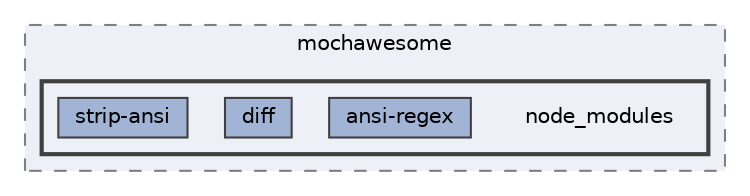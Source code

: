 digraph "C:/Users/arisc/OneDrive/Documents/GitHub/FINAL/EcoEats-Project/node_modules/mochawesome/node_modules"
{
 // LATEX_PDF_SIZE
  bgcolor="transparent";
  edge [fontname=Helvetica,fontsize=10,labelfontname=Helvetica,labelfontsize=10];
  node [fontname=Helvetica,fontsize=10,shape=box,height=0.2,width=0.4];
  compound=true
  subgraph clusterdir_b37cace14ffcc9cc1c2e69995ac03f1a {
    graph [ bgcolor="#edf0f7", pencolor="grey50", label="mochawesome", fontname=Helvetica,fontsize=10 style="filled,dashed", URL="dir_b37cace14ffcc9cc1c2e69995ac03f1a.html",tooltip=""]
  subgraph clusterdir_ece4c5a003fd450df18ce579dd63dc20 {
    graph [ bgcolor="#edf0f7", pencolor="grey25", label="", fontname=Helvetica,fontsize=10 style="filled,bold", URL="dir_ece4c5a003fd450df18ce579dd63dc20.html",tooltip=""]
    dir_ece4c5a003fd450df18ce579dd63dc20 [shape=plaintext, label="node_modules"];
  dir_43fa5b4b838d69fee7eee6ca14a6204b [label="ansi-regex", fillcolor="#a2b4d6", color="grey25", style="filled", URL="dir_43fa5b4b838d69fee7eee6ca14a6204b.html",tooltip=""];
  dir_7b098f94a3e6cb45103a0f9208f99a9b [label="diff", fillcolor="#a2b4d6", color="grey25", style="filled", URL="dir_7b098f94a3e6cb45103a0f9208f99a9b.html",tooltip=""];
  dir_12f4fed237d0903e417751eefa95b50f [label="strip-ansi", fillcolor="#a2b4d6", color="grey25", style="filled", URL="dir_12f4fed237d0903e417751eefa95b50f.html",tooltip=""];
  }
  }
}
